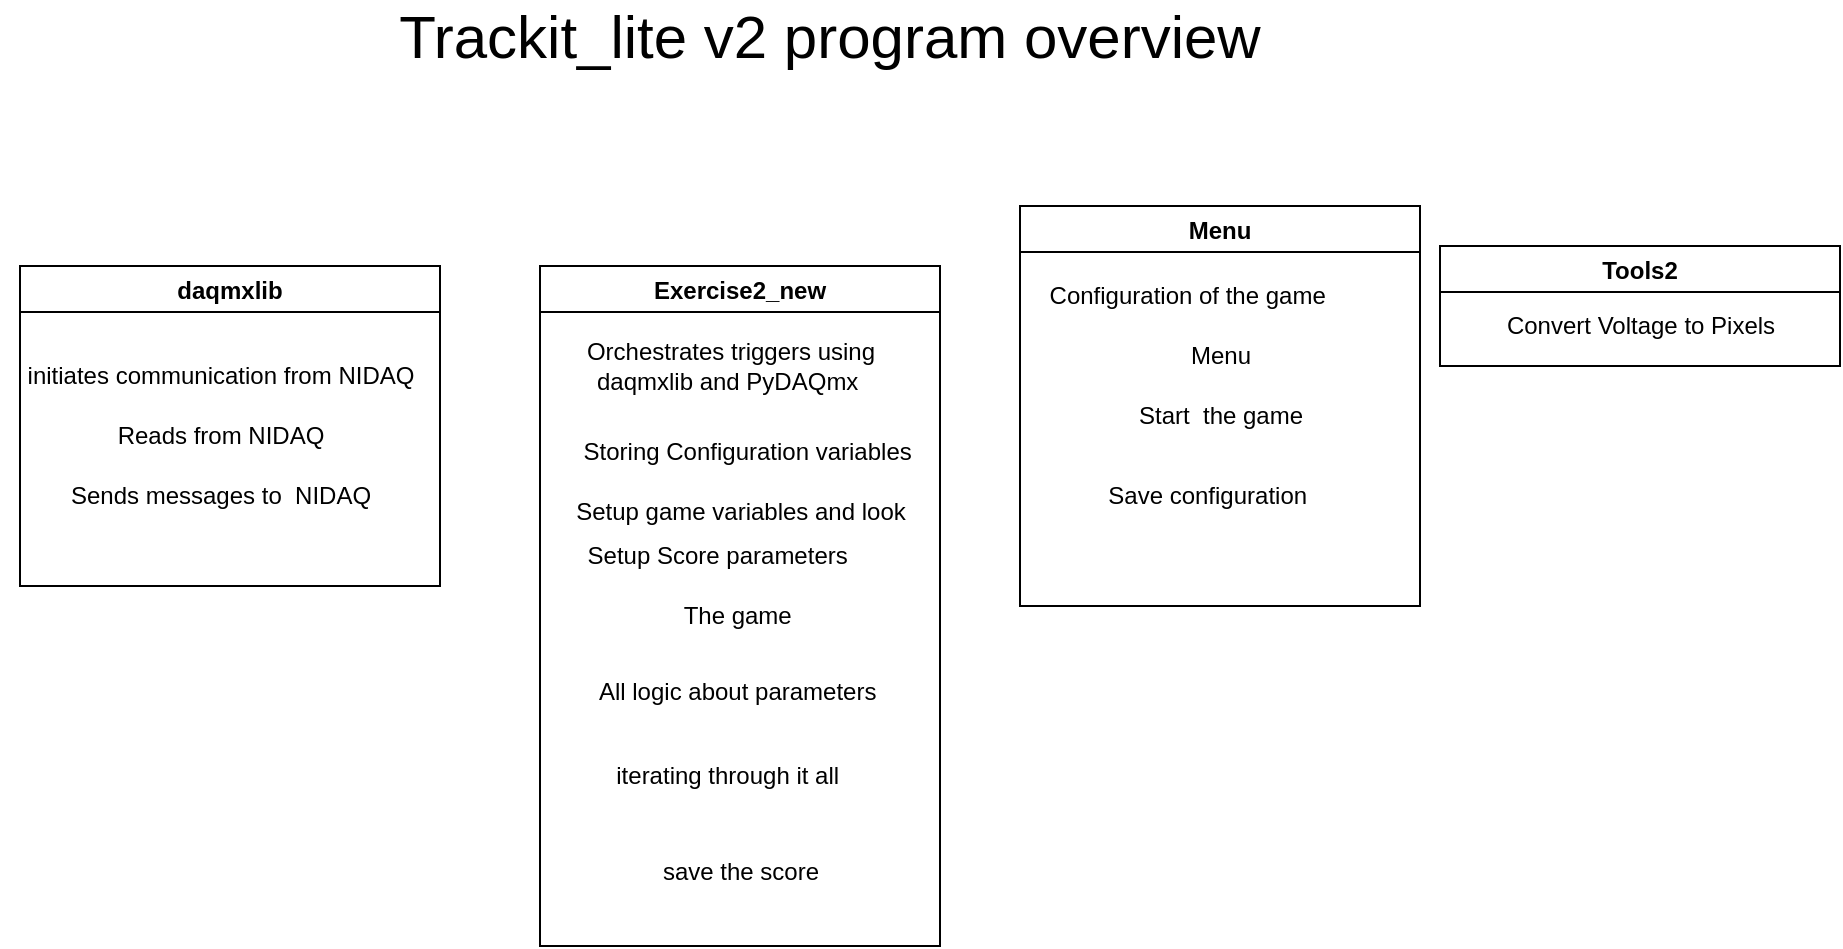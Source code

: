 <mxfile version="21.5.1" type="device">
  <diagram name="Page-1" id="wt-EhyFDy5xt1l-0NBpO">
    <mxGraphModel dx="2074" dy="1204" grid="1" gridSize="10" guides="1" tooltips="1" connect="1" arrows="1" fold="1" page="1" pageScale="1" pageWidth="850" pageHeight="1100" math="0" shadow="0">
      <root>
        <mxCell id="0" />
        <mxCell id="1" parent="0" />
        <mxCell id="uZVcqv27BSisZFFm13qV-1" value="&lt;font style=&quot;font-size: 30px;&quot;&gt;Trackit_lite v2 program overview&lt;/font&gt;" style="text;html=1;strokeColor=none;fillColor=none;align=center;verticalAlign=middle;whiteSpace=wrap;rounded=0;" parent="1" vertex="1">
          <mxGeometry x="170" y="70" width="490" height="30" as="geometry" />
        </mxCell>
        <mxCell id="uZVcqv27BSisZFFm13qV-6" value="Menu" style="swimlane;" parent="1" vertex="1">
          <mxGeometry x="510" y="170" width="200" height="200" as="geometry" />
        </mxCell>
        <mxCell id="uZVcqv27BSisZFFm13qV-7" value="Configuration of the game&amp;nbsp;" style="text;html=1;align=center;verticalAlign=middle;resizable=0;points=[];autosize=1;strokeColor=none;fillColor=none;" parent="uZVcqv27BSisZFFm13qV-6" vertex="1">
          <mxGeometry x="5" y="30" width="160" height="30" as="geometry" />
        </mxCell>
        <mxCell id="uZVcqv27BSisZFFm13qV-8" value="Menu" style="text;html=1;align=center;verticalAlign=middle;resizable=0;points=[];autosize=1;strokeColor=none;fillColor=none;" parent="uZVcqv27BSisZFFm13qV-6" vertex="1">
          <mxGeometry x="75" y="60" width="50" height="30" as="geometry" />
        </mxCell>
        <mxCell id="uZVcqv27BSisZFFm13qV-9" value="Start&amp;nbsp; the game" style="text;html=1;align=center;verticalAlign=middle;resizable=0;points=[];autosize=1;strokeColor=none;fillColor=none;" parent="uZVcqv27BSisZFFm13qV-6" vertex="1">
          <mxGeometry x="45" y="90" width="110" height="30" as="geometry" />
        </mxCell>
        <mxCell id="uZVcqv27BSisZFFm13qV-10" value="Save configuration&amp;nbsp;" style="text;html=1;align=center;verticalAlign=middle;resizable=0;points=[];autosize=1;strokeColor=none;fillColor=none;" parent="uZVcqv27BSisZFFm13qV-6" vertex="1">
          <mxGeometry x="30" y="130" width="130" height="30" as="geometry" />
        </mxCell>
        <mxCell id="uZVcqv27BSisZFFm13qV-12" value="Tools2" style="swimlane;startSize=23;" parent="1" vertex="1">
          <mxGeometry x="720" y="190" width="200" height="60" as="geometry" />
        </mxCell>
        <mxCell id="uZVcqv27BSisZFFm13qV-14" value="Convert Voltage to Pixels" style="text;html=1;align=center;verticalAlign=middle;resizable=0;points=[];autosize=1;strokeColor=none;fillColor=none;" parent="uZVcqv27BSisZFFm13qV-12" vertex="1">
          <mxGeometry x="20" y="25" width="160" height="30" as="geometry" />
        </mxCell>
        <mxCell id="uZVcqv27BSisZFFm13qV-15" value="daqmxlib" style="swimlane;" parent="1" vertex="1">
          <mxGeometry x="10" y="200" width="210" height="160" as="geometry" />
        </mxCell>
        <mxCell id="uZVcqv27BSisZFFm13qV-16" value="initiates communication from NIDAQ" style="text;html=1;align=center;verticalAlign=middle;resizable=0;points=[];autosize=1;strokeColor=none;fillColor=none;" parent="uZVcqv27BSisZFFm13qV-15" vertex="1">
          <mxGeometry x="-10" y="40" width="220" height="30" as="geometry" />
        </mxCell>
        <mxCell id="uZVcqv27BSisZFFm13qV-17" value="Reads from NIDAQ" style="text;html=1;align=center;verticalAlign=middle;resizable=0;points=[];autosize=1;strokeColor=none;fillColor=none;" parent="uZVcqv27BSisZFFm13qV-15" vertex="1">
          <mxGeometry x="35" y="70" width="130" height="30" as="geometry" />
        </mxCell>
        <mxCell id="uZVcqv27BSisZFFm13qV-18" value="Sends messages to&amp;nbsp; NIDAQ" style="text;html=1;align=center;verticalAlign=middle;resizable=0;points=[];autosize=1;strokeColor=none;fillColor=none;" parent="uZVcqv27BSisZFFm13qV-15" vertex="1">
          <mxGeometry x="15" y="100" width="170" height="30" as="geometry" />
        </mxCell>
        <mxCell id="uZVcqv27BSisZFFm13qV-19" value="Exercise2_new" style="swimlane;" parent="1" vertex="1">
          <mxGeometry x="270" y="200" width="200" height="340" as="geometry" />
        </mxCell>
        <mxCell id="uZVcqv27BSisZFFm13qV-20" value="Orchestrates triggers using &lt;br&gt;daqmxlib and PyDAQmx&amp;nbsp;" style="text;html=1;align=center;verticalAlign=middle;resizable=0;points=[];autosize=1;strokeColor=none;fillColor=none;" parent="uZVcqv27BSisZFFm13qV-19" vertex="1">
          <mxGeometry x="10" y="30" width="170" height="40" as="geometry" />
        </mxCell>
        <mxCell id="uZVcqv27BSisZFFm13qV-21" value="Storing Configuration variables&amp;nbsp;" style="text;html=1;align=center;verticalAlign=middle;resizable=0;points=[];autosize=1;strokeColor=none;fillColor=none;" parent="uZVcqv27BSisZFFm13qV-19" vertex="1">
          <mxGeometry x="10" y="78" width="190" height="30" as="geometry" />
        </mxCell>
        <mxCell id="uZVcqv27BSisZFFm13qV-24" value="Setup Score parameters&amp;nbsp;" style="text;html=1;align=center;verticalAlign=middle;resizable=0;points=[];autosize=1;strokeColor=none;fillColor=none;" parent="uZVcqv27BSisZFFm13qV-19" vertex="1">
          <mxGeometry x="10" y="130" width="160" height="30" as="geometry" />
        </mxCell>
        <mxCell id="uZVcqv27BSisZFFm13qV-25" value="Setup game variables and look" style="text;html=1;align=center;verticalAlign=middle;resizable=0;points=[];autosize=1;strokeColor=none;fillColor=none;" parent="uZVcqv27BSisZFFm13qV-19" vertex="1">
          <mxGeometry x="5" y="108" width="190" height="30" as="geometry" />
        </mxCell>
        <mxCell id="uZVcqv27BSisZFFm13qV-26" value="The game&amp;nbsp;" style="text;html=1;align=center;verticalAlign=middle;resizable=0;points=[];autosize=1;strokeColor=none;fillColor=none;" parent="uZVcqv27BSisZFFm13qV-19" vertex="1">
          <mxGeometry x="60" y="160" width="80" height="30" as="geometry" />
        </mxCell>
        <mxCell id="uZVcqv27BSisZFFm13qV-28" value="iterating through it all&amp;nbsp;" style="text;html=1;align=center;verticalAlign=middle;resizable=0;points=[];autosize=1;strokeColor=none;fillColor=none;" parent="uZVcqv27BSisZFFm13qV-19" vertex="1">
          <mxGeometry x="25" y="240" width="140" height="30" as="geometry" />
        </mxCell>
        <mxCell id="uZVcqv27BSisZFFm13qV-27" value="All logic about parameters&amp;nbsp;" style="text;html=1;align=center;verticalAlign=middle;resizable=0;points=[];autosize=1;strokeColor=none;fillColor=none;" parent="1" vertex="1">
          <mxGeometry x="285" y="398" width="170" height="30" as="geometry" />
        </mxCell>
        <mxCell id="uZVcqv27BSisZFFm13qV-29" value="save the score" style="text;html=1;align=center;verticalAlign=middle;resizable=0;points=[];autosize=1;strokeColor=none;fillColor=none;" parent="1" vertex="1">
          <mxGeometry x="320" y="488" width="100" height="30" as="geometry" />
        </mxCell>
      </root>
    </mxGraphModel>
  </diagram>
</mxfile>
